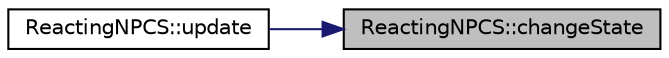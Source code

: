 digraph "ReactingNPCS::changeState"
{
 // LATEX_PDF_SIZE
  edge [fontname="Helvetica",fontsize="10",labelfontname="Helvetica",labelfontsize="10"];
  node [fontname="Helvetica",fontsize="10",shape=record];
  rankdir="RL";
  Node1 [label="ReactingNPCS::changeState",height=0.2,width=0.4,color="black", fillcolor="grey75", style="filled", fontcolor="black",tooltip="Changes the current state of the NPC."];
  Node1 -> Node2 [dir="back",color="midnightblue",fontsize="10",style="solid"];
  Node2 [label="ReactingNPCS::update",height=0.2,width=0.4,color="black", fillcolor="white", style="filled",URL="$classReactingNPCS.html#afc206d145750358e98204a9135b05276",tooltip="Updates the NPC's state based on observed changes."];
}
